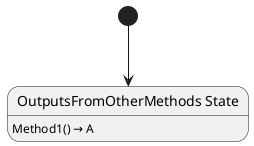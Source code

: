 @startuml OutputsFromOtherMethods
state "OutputsFromOtherMethods State" as Chickensoft_LogicBlocks_DiagramGenerator_Tests_TestCases_OutputsFromOtherMethods_State
Chickensoft_LogicBlocks_DiagramGenerator_Tests_TestCases_OutputsFromOtherMethods_State : Method1() → A

[*] --> Chickensoft_LogicBlocks_DiagramGenerator_Tests_TestCases_OutputsFromOtherMethods_State
@enduml